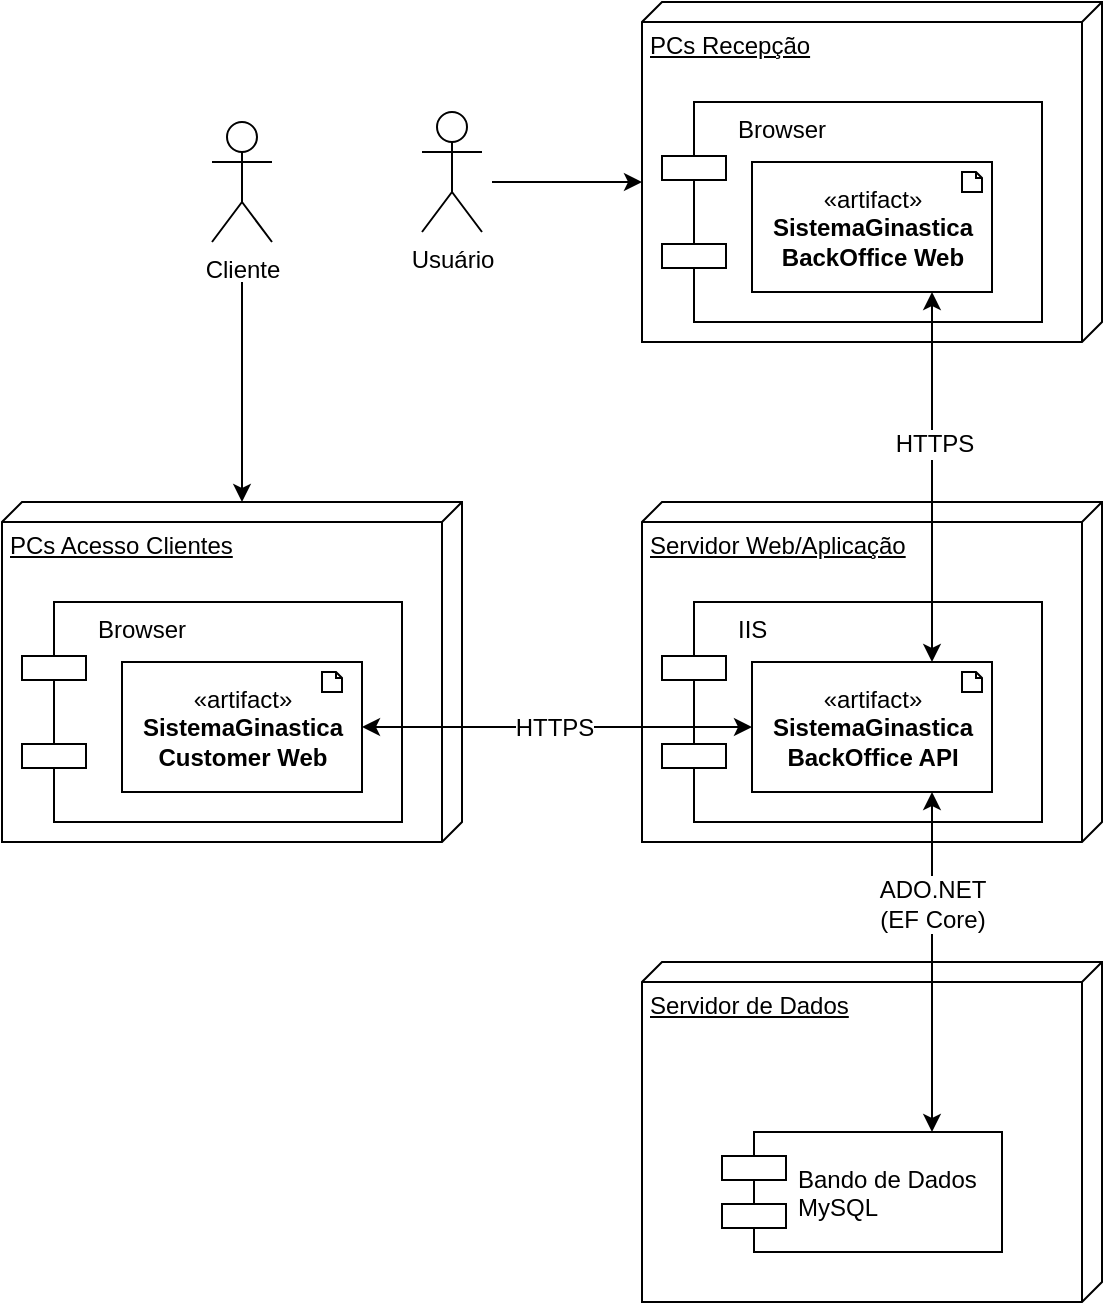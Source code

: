 <mxfile version="12.1.1" type="google" pages="1"><diagram id="agwNEE9vVFzBqLG-QiKG" name="Page-1"><mxGraphModel dx="1837" dy="1128" grid="1" gridSize="10" guides="1" tooltips="1" connect="1" arrows="1" fold="1" page="1" pageScale="1" pageWidth="850" pageHeight="1100" math="0" shadow="0"><root><mxCell id="0"/><mxCell id="1" parent="0"/><mxCell id="RQpXg-3--QyYgdfMwX6P-1" value="PCs Recepção" style="verticalAlign=top;align=left;spacingTop=8;spacingLeft=2;spacingRight=12;shape=cube;size=10;direction=south;fontStyle=4;html=1;" parent="1" vertex="1"><mxGeometry x="460" y="180" width="230" height="170" as="geometry"/></mxCell><mxCell id="RQpXg-3--QyYgdfMwX6P-2" value="Browser" style="shape=component;align=left;spacingLeft=36;horizontal=1;verticalAlign=top;" parent="1" vertex="1"><mxGeometry x="470" y="230" width="190" height="110" as="geometry"/></mxCell><mxCell id="RQpXg-3--QyYgdfMwX6P-4" value="«artifact»&lt;br&gt;&lt;b&gt;SistemaGinastica&lt;br&gt;BackOffice Web&lt;br&gt;&lt;/b&gt;" style="html=1;" parent="1" vertex="1"><mxGeometry x="515" y="260" width="120" height="65" as="geometry"/></mxCell><mxCell id="RQpXg-3--QyYgdfMwX6P-6" value="Servidor Web/Aplicação" style="verticalAlign=top;align=left;spacingTop=8;spacingLeft=2;spacingRight=12;shape=cube;size=10;direction=south;fontStyle=4;html=1;" parent="1" vertex="1"><mxGeometry x="460" y="430" width="230" height="170" as="geometry"/></mxCell><mxCell id="RQpXg-3--QyYgdfMwX6P-7" value="IIS" style="shape=component;align=left;spacingLeft=36;horizontal=1;verticalAlign=top;" parent="1" vertex="1"><mxGeometry x="470" y="480" width="190" height="110" as="geometry"/></mxCell><mxCell id="RQpXg-3--QyYgdfMwX6P-8" value="«artifact»&lt;br&gt;&lt;b&gt;SistemaGinastica&lt;br&gt;BackOffice API&lt;br&gt;&lt;/b&gt;" style="html=1;" parent="1" vertex="1"><mxGeometry x="515" y="510" width="120" height="65" as="geometry"/></mxCell><mxCell id="RQpXg-3--QyYgdfMwX6P-11" value="" style="shape=note;whiteSpace=wrap;html=1;size=3;verticalAlign=top;align=left;spacingTop=-6;" parent="1" vertex="1"><mxGeometry x="620" y="265" width="10" height="10" as="geometry"/></mxCell><mxCell id="RQpXg-3--QyYgdfMwX6P-13" value="" style="shape=note;whiteSpace=wrap;html=1;size=3;verticalAlign=top;align=left;spacingTop=-6;" parent="1" vertex="1"><mxGeometry x="620" y="515" width="10" height="10" as="geometry"/></mxCell><mxCell id="RQpXg-3--QyYgdfMwX6P-14" value="Servidor de Dados" style="verticalAlign=top;align=left;spacingTop=8;spacingLeft=2;spacingRight=12;shape=cube;size=10;direction=south;fontStyle=4;html=1;" parent="1" vertex="1"><mxGeometry x="460" y="660" width="230" height="170" as="geometry"/></mxCell><mxCell id="RQpXg-3--QyYgdfMwX6P-15" value="Bando de Dados&#10;MySQL" style="shape=component;align=left;spacingLeft=36;horizontal=1;verticalAlign=middle;" parent="1" vertex="1"><mxGeometry x="500" y="745" width="140" height="60" as="geometry"/></mxCell><mxCell id="RQpXg-3--QyYgdfMwX6P-18" value="Usuário" style="shape=umlActor;verticalLabelPosition=bottom;labelBackgroundColor=#ffffff;verticalAlign=top;html=1;" parent="1" vertex="1"><mxGeometry x="350" y="235" width="30" height="60" as="geometry"/></mxCell><mxCell id="RQpXg-3--QyYgdfMwX6P-21" value="" style="endArrow=classic;html=1;entryX=0;entryY=0;entryDx=90;entryDy=230;entryPerimeter=0;" parent="1" target="RQpXg-3--QyYgdfMwX6P-1" edge="1"><mxGeometry width="50" height="50" relative="1" as="geometry"><mxPoint x="385" y="270" as="sourcePoint"/><mxPoint x="390" y="260" as="targetPoint"/></mxGeometry></mxCell><mxCell id="RQpXg-3--QyYgdfMwX6P-22" value="" style="endArrow=classic;startArrow=classic;html=1;entryX=0.75;entryY=1;entryDx=0;entryDy=0;exitX=0.75;exitY=0;exitDx=0;exitDy=0;" parent="1" source="RQpXg-3--QyYgdfMwX6P-8" target="RQpXg-3--QyYgdfMwX6P-4" edge="1"><mxGeometry width="50" height="50" relative="1" as="geometry"><mxPoint x="340" y="230" as="sourcePoint"/><mxPoint x="390" y="180" as="targetPoint"/></mxGeometry></mxCell><mxCell id="RQpXg-3--QyYgdfMwX6P-23" value="HTTPS" style="text;html=1;resizable=0;points=[];align=center;verticalAlign=middle;labelBackgroundColor=#ffffff;" parent="RQpXg-3--QyYgdfMwX6P-22" vertex="1" connectable="0"><mxGeometry x="-0.259" y="-2" relative="1" as="geometry"><mxPoint x="-1" y="-41" as="offset"/></mxGeometry></mxCell><mxCell id="RQpXg-3--QyYgdfMwX6P-24" value="" style="endArrow=classic;startArrow=classic;html=1;entryX=0.75;entryY=1;entryDx=0;entryDy=0;exitX=0.75;exitY=0;exitDx=0;exitDy=0;" parent="1" source="RQpXg-3--QyYgdfMwX6P-15" target="RQpXg-3--QyYgdfMwX6P-8" edge="1"><mxGeometry width="50" height="50" relative="1" as="geometry"><mxPoint x="370" y="460" as="sourcePoint"/><mxPoint x="430" y="500" as="targetPoint"/></mxGeometry></mxCell><mxCell id="AVYd2cOFV2eZ3deu5mZL-5" value="ADO.NET&lt;br&gt;(EF Core)" style="text;html=1;resizable=0;points=[];align=center;verticalAlign=middle;labelBackgroundColor=#ffffff;" vertex="1" connectable="0" parent="RQpXg-3--QyYgdfMwX6P-24"><mxGeometry x="0.244" y="4" relative="1" as="geometry"><mxPoint x="4" y="-9" as="offset"/></mxGeometry></mxCell><mxCell id="AVYd2cOFV2eZ3deu5mZL-1" value="PCs Acesso Clientes" style="verticalAlign=top;align=left;spacingTop=8;spacingLeft=2;spacingRight=12;shape=cube;size=10;direction=south;fontStyle=4;html=1;" vertex="1" parent="1"><mxGeometry x="140" y="430" width="230" height="170" as="geometry"/></mxCell><mxCell id="AVYd2cOFV2eZ3deu5mZL-2" value="Browser" style="shape=component;align=left;spacingLeft=36;horizontal=1;verticalAlign=top;" vertex="1" parent="1"><mxGeometry x="150" y="480" width="190" height="110" as="geometry"/></mxCell><mxCell id="AVYd2cOFV2eZ3deu5mZL-3" value="«artifact»&lt;br&gt;&lt;b&gt;SistemaGinastica&lt;br&gt;Customer Web&lt;br&gt;&lt;/b&gt;" style="html=1;" vertex="1" parent="1"><mxGeometry x="200" y="510" width="120" height="65" as="geometry"/></mxCell><mxCell id="AVYd2cOFV2eZ3deu5mZL-4" value="" style="shape=note;whiteSpace=wrap;html=1;size=3;verticalAlign=top;align=left;spacingTop=-6;" vertex="1" parent="1"><mxGeometry x="300" y="515" width="10" height="10" as="geometry"/></mxCell><mxCell id="AVYd2cOFV2eZ3deu5mZL-6" value="" style="endArrow=classic;startArrow=classic;html=1;exitX=0;exitY=0.5;exitDx=0;exitDy=0;entryX=1;entryY=0.5;entryDx=0;entryDy=0;" edge="1" parent="1" source="RQpXg-3--QyYgdfMwX6P-8" target="AVYd2cOFV2eZ3deu5mZL-3"><mxGeometry width="50" height="50" relative="1" as="geometry"><mxPoint x="615" y="520" as="sourcePoint"/><mxPoint x="615" y="335" as="targetPoint"/></mxGeometry></mxCell><mxCell id="AVYd2cOFV2eZ3deu5mZL-7" value="HTTPS" style="text;html=1;resizable=0;points=[];align=center;verticalAlign=middle;labelBackgroundColor=#ffffff;" vertex="1" connectable="0" parent="AVYd2cOFV2eZ3deu5mZL-6"><mxGeometry x="-0.259" y="-2" relative="1" as="geometry"><mxPoint x="-27.5" y="2" as="offset"/></mxGeometry></mxCell><mxCell id="AVYd2cOFV2eZ3deu5mZL-8" value="Cliente" style="shape=umlActor;verticalLabelPosition=bottom;labelBackgroundColor=#ffffff;verticalAlign=top;html=1;" vertex="1" parent="1"><mxGeometry x="245" y="240" width="30" height="60" as="geometry"/></mxCell><mxCell id="AVYd2cOFV2eZ3deu5mZL-9" value="" style="endArrow=classic;html=1;entryX=0;entryY=0;entryDx=0;entryDy=110;entryPerimeter=0;" edge="1" parent="1" target="AVYd2cOFV2eZ3deu5mZL-1"><mxGeometry width="50" height="50" relative="1" as="geometry"><mxPoint x="260" y="320" as="sourcePoint"/><mxPoint x="470" y="280" as="targetPoint"/></mxGeometry></mxCell></root></mxGraphModel></diagram></mxfile>